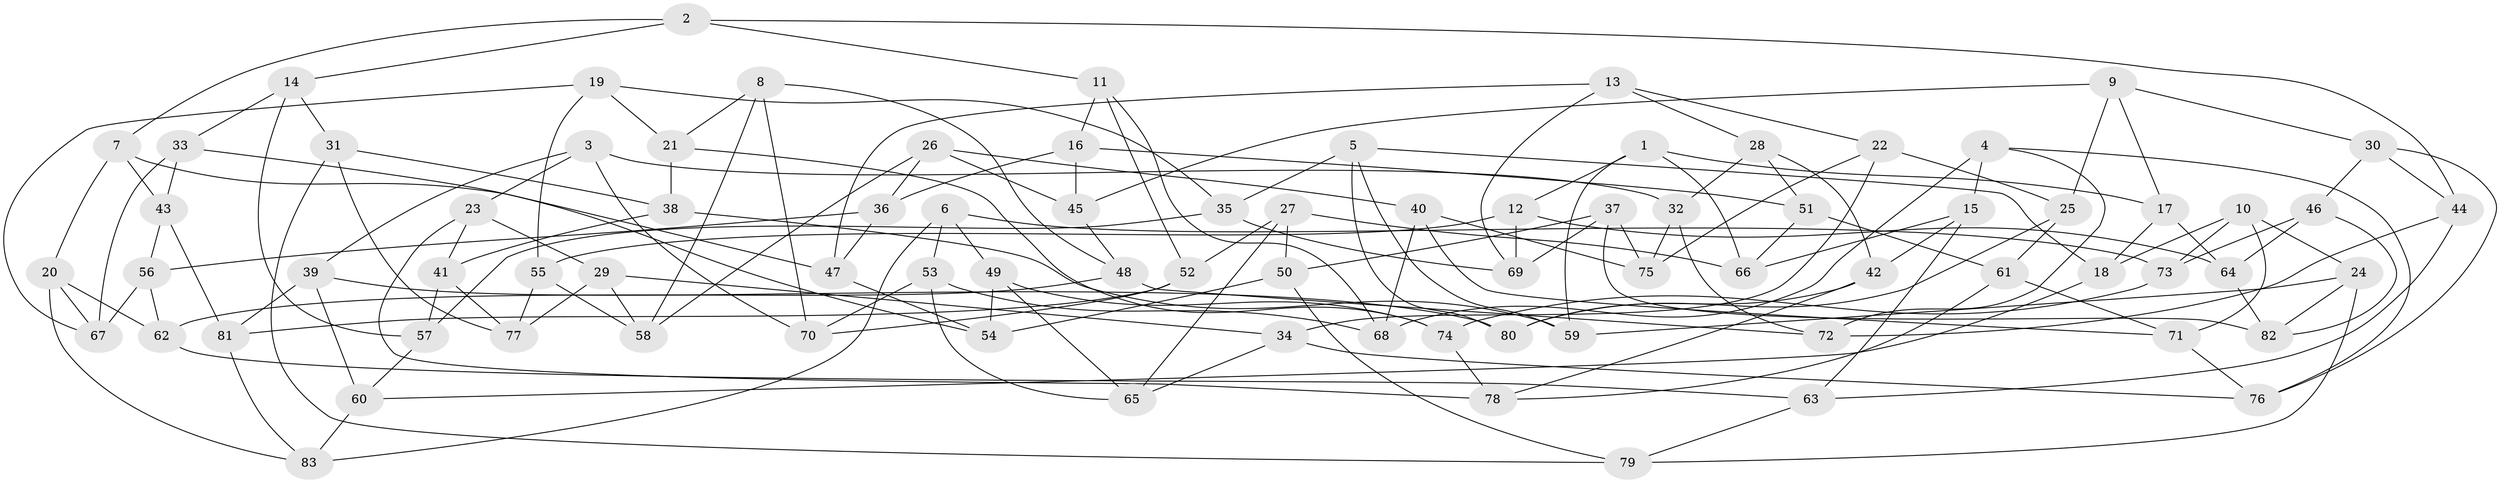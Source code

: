 // coarse degree distribution, {4: 0.34, 6: 0.62, 5: 0.04}
// Generated by graph-tools (version 1.1) at 2025/24/03/03/25 07:24:31]
// undirected, 83 vertices, 166 edges
graph export_dot {
graph [start="1"]
  node [color=gray90,style=filled];
  1;
  2;
  3;
  4;
  5;
  6;
  7;
  8;
  9;
  10;
  11;
  12;
  13;
  14;
  15;
  16;
  17;
  18;
  19;
  20;
  21;
  22;
  23;
  24;
  25;
  26;
  27;
  28;
  29;
  30;
  31;
  32;
  33;
  34;
  35;
  36;
  37;
  38;
  39;
  40;
  41;
  42;
  43;
  44;
  45;
  46;
  47;
  48;
  49;
  50;
  51;
  52;
  53;
  54;
  55;
  56;
  57;
  58;
  59;
  60;
  61;
  62;
  63;
  64;
  65;
  66;
  67;
  68;
  69;
  70;
  71;
  72;
  73;
  74;
  75;
  76;
  77;
  78;
  79;
  80;
  81;
  82;
  83;
  1 -- 17;
  1 -- 59;
  1 -- 12;
  1 -- 66;
  2 -- 11;
  2 -- 44;
  2 -- 14;
  2 -- 7;
  3 -- 32;
  3 -- 23;
  3 -- 70;
  3 -- 39;
  4 -- 76;
  4 -- 68;
  4 -- 15;
  4 -- 72;
  5 -- 18;
  5 -- 59;
  5 -- 35;
  5 -- 80;
  6 -- 83;
  6 -- 73;
  6 -- 49;
  6 -- 53;
  7 -- 47;
  7 -- 43;
  7 -- 20;
  8 -- 48;
  8 -- 70;
  8 -- 58;
  8 -- 21;
  9 -- 17;
  9 -- 25;
  9 -- 30;
  9 -- 45;
  10 -- 73;
  10 -- 71;
  10 -- 18;
  10 -- 24;
  11 -- 52;
  11 -- 16;
  11 -- 68;
  12 -- 64;
  12 -- 69;
  12 -- 55;
  13 -- 28;
  13 -- 47;
  13 -- 69;
  13 -- 22;
  14 -- 31;
  14 -- 57;
  14 -- 33;
  15 -- 66;
  15 -- 63;
  15 -- 42;
  16 -- 45;
  16 -- 36;
  16 -- 51;
  17 -- 18;
  17 -- 64;
  18 -- 60;
  19 -- 67;
  19 -- 35;
  19 -- 55;
  19 -- 21;
  20 -- 67;
  20 -- 83;
  20 -- 62;
  21 -- 38;
  21 -- 74;
  22 -- 34;
  22 -- 75;
  22 -- 25;
  23 -- 78;
  23 -- 29;
  23 -- 41;
  24 -- 82;
  24 -- 59;
  24 -- 79;
  25 -- 80;
  25 -- 61;
  26 -- 45;
  26 -- 58;
  26 -- 40;
  26 -- 36;
  27 -- 52;
  27 -- 65;
  27 -- 66;
  27 -- 50;
  28 -- 42;
  28 -- 51;
  28 -- 32;
  29 -- 58;
  29 -- 77;
  29 -- 34;
  30 -- 76;
  30 -- 46;
  30 -- 44;
  31 -- 79;
  31 -- 77;
  31 -- 38;
  32 -- 72;
  32 -- 75;
  33 -- 54;
  33 -- 67;
  33 -- 43;
  34 -- 65;
  34 -- 76;
  35 -- 69;
  35 -- 57;
  36 -- 56;
  36 -- 47;
  37 -- 75;
  37 -- 69;
  37 -- 50;
  37 -- 82;
  38 -- 41;
  38 -- 59;
  39 -- 80;
  39 -- 81;
  39 -- 60;
  40 -- 71;
  40 -- 75;
  40 -- 68;
  41 -- 57;
  41 -- 77;
  42 -- 80;
  42 -- 78;
  43 -- 56;
  43 -- 81;
  44 -- 72;
  44 -- 63;
  45 -- 48;
  46 -- 64;
  46 -- 73;
  46 -- 82;
  47 -- 54;
  48 -- 62;
  48 -- 72;
  49 -- 54;
  49 -- 65;
  49 -- 74;
  50 -- 79;
  50 -- 54;
  51 -- 61;
  51 -- 66;
  52 -- 81;
  52 -- 70;
  53 -- 70;
  53 -- 68;
  53 -- 65;
  55 -- 58;
  55 -- 77;
  56 -- 67;
  56 -- 62;
  57 -- 60;
  60 -- 83;
  61 -- 71;
  61 -- 78;
  62 -- 63;
  63 -- 79;
  64 -- 82;
  71 -- 76;
  73 -- 74;
  74 -- 78;
  81 -- 83;
}
